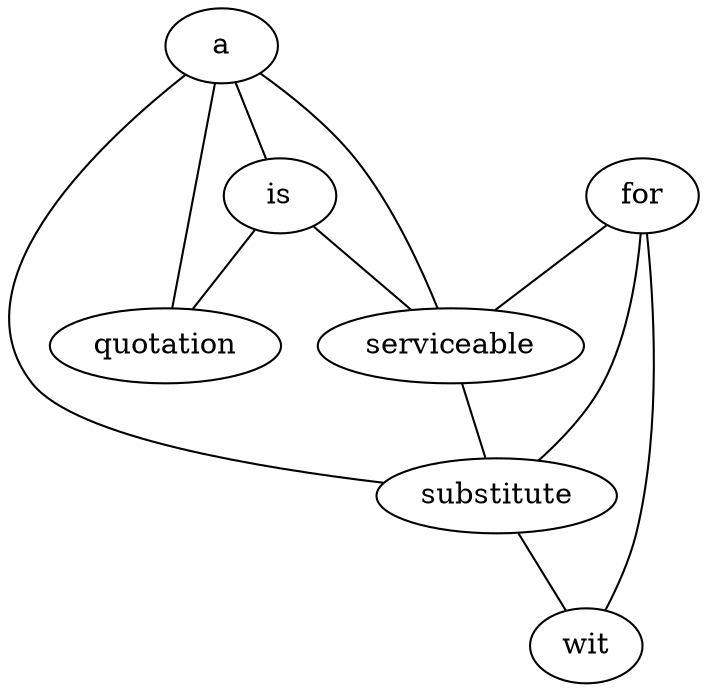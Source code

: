 strict graph "" {
a;
for;
is;
quotation;
serviceable;
substitute;
wit;
a -- is  [weight=1];
a -- quotation  [weight=1];
a -- serviceable  [weight=1];
a -- substitute  [weight=1];
for -- serviceable  [weight=1];
for -- substitute  [weight=1];
for -- wit  [weight=1];
is -- quotation  [weight=1];
is -- serviceable  [weight=1];
serviceable -- substitute  [weight=1];
substitute -- wit  [weight=1];
}